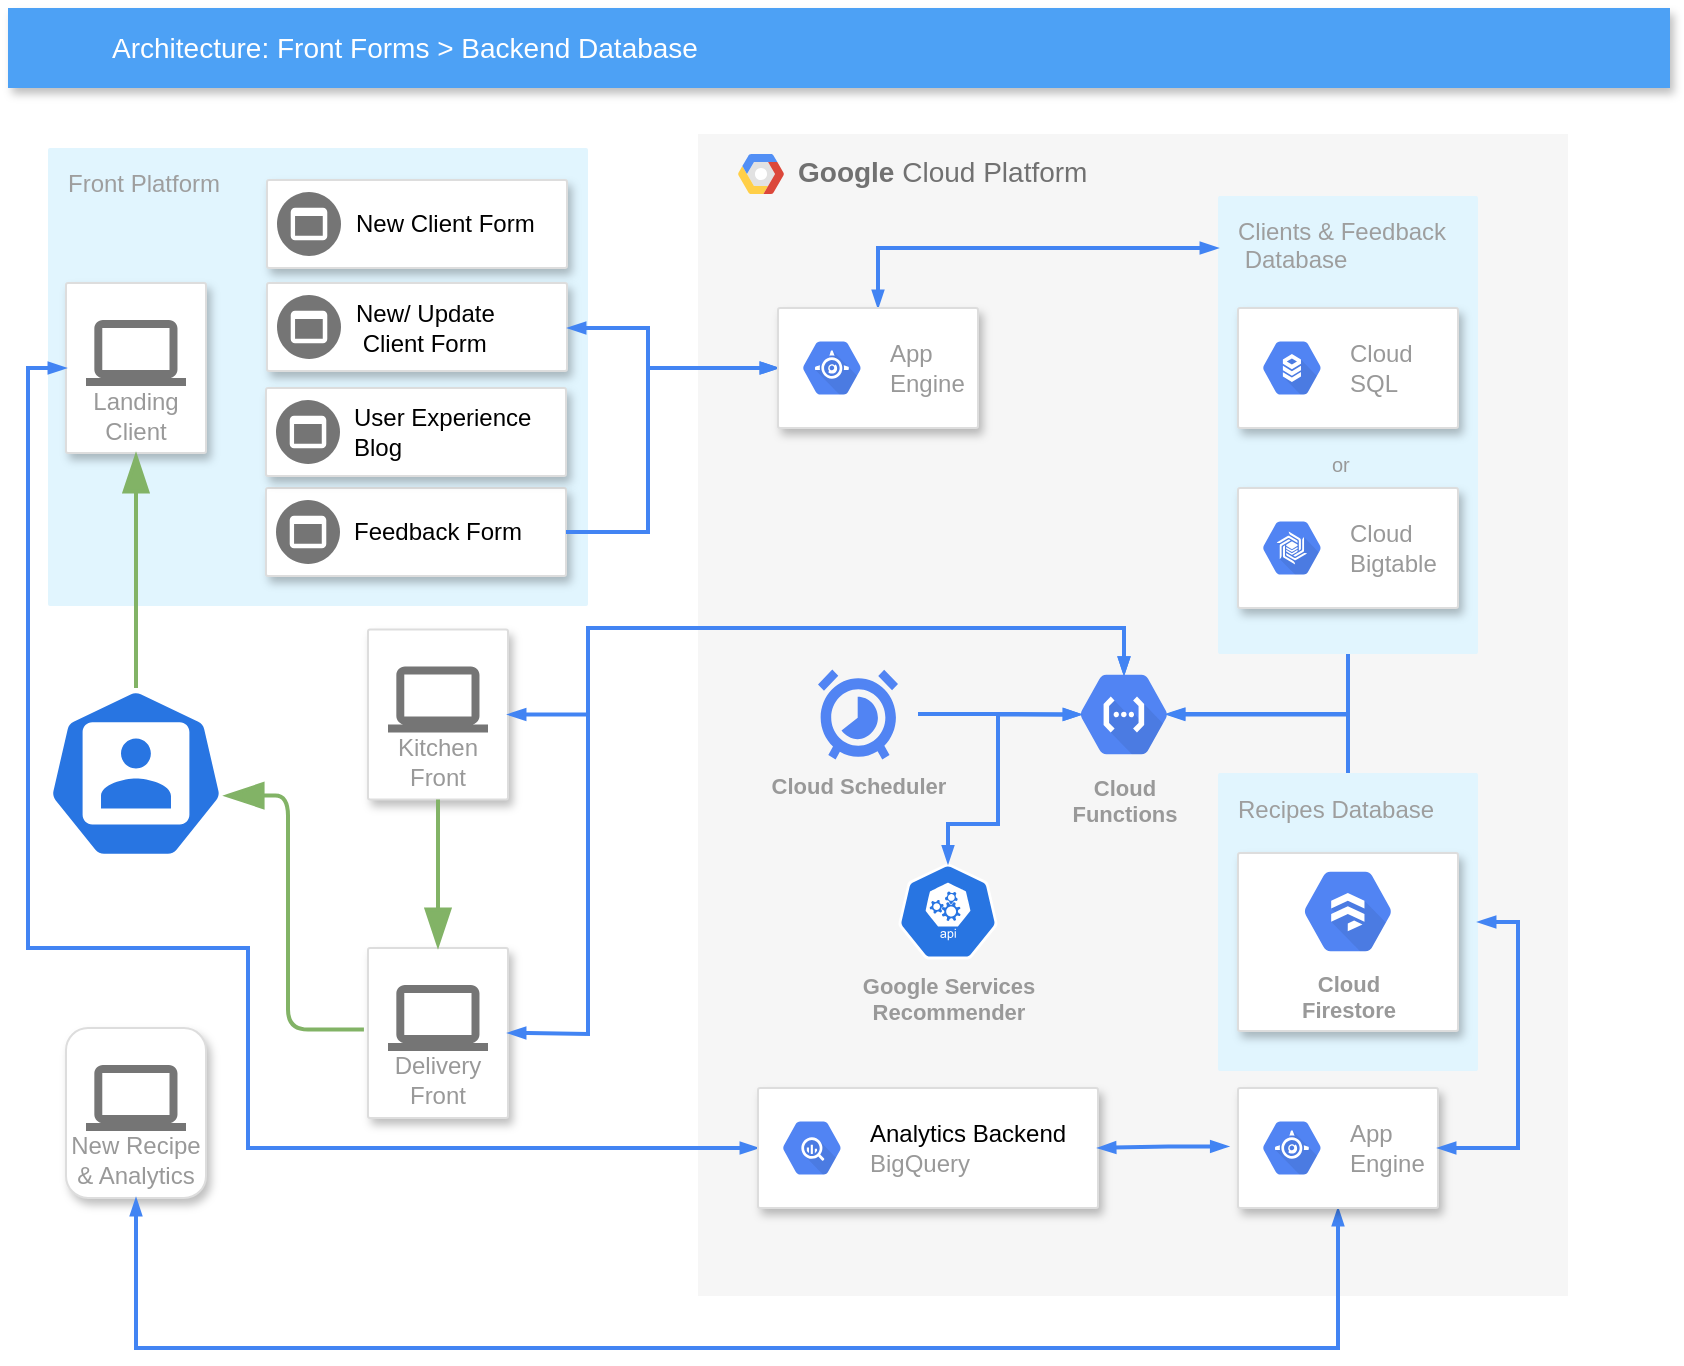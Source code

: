 <mxfile version="16.5.6" type="github">
  <diagram id="f106602c-feb2-e66a-4537-3a34d633f6aa" name="Page-1">
    <mxGraphModel dx="1497" dy="842" grid="1" gridSize="10" guides="1" tooltips="1" connect="1" arrows="1" fold="1" page="1" pageScale="1" pageWidth="1169" pageHeight="827" background="none" math="0" shadow="0">
      <root>
        <mxCell id="0" />
        <mxCell id="1" parent="0" />
        <mxCell id="FHsYfPul3T1H2HVqNf66-598" value="Front Platform" style="rounded=1;absoluteArcSize=1;arcSize=2;html=1;strokeColor=none;gradientColor=none;shadow=0;dashed=0;strokeColor=none;fontSize=12;fontColor=#9E9E9E;align=left;verticalAlign=top;spacing=10;spacingTop=-4;fillColor=#E1F5FE;" vertex="1" parent="1">
          <mxGeometry x="260" y="130" width="270" height="229" as="geometry" />
        </mxCell>
        <mxCell id="14" value="&lt;b&gt;Google &lt;/b&gt;Cloud Platform" style="fillColor=#F6F6F6;strokeColor=none;shadow=0;gradientColor=none;fontSize=14;align=left;spacing=10;fontColor=#717171;9E9E9E;verticalAlign=top;spacingTop=-4;fontStyle=0;spacingLeft=40;html=1;container=0;" parent="1" vertex="1">
          <mxGeometry x="585" y="123" width="435" height="581" as="geometry" />
        </mxCell>
        <mxCell id="2" value="Architecture: Front Forms &amp;gt; Backend Database" style="fillColor=#4DA1F5;strokeColor=none;shadow=1;gradientColor=none;fontSize=14;align=left;spacingLeft=50;fontColor=#ffffff;html=1;" parent="1" vertex="1">
          <mxGeometry x="240" y="60" width="831" height="40" as="geometry" />
        </mxCell>
        <mxCell id="495" value="Landing Client" style="strokeColor=#dddddd;fillColor=#ffffff;shadow=1;strokeWidth=1;rounded=1;absoluteArcSize=1;arcSize=2;labelPosition=center;verticalLabelPosition=middle;align=center;verticalAlign=bottom;spacingLeft=0;fontColor=#999999;fontSize=12;whiteSpace=wrap;spacingBottom=2;html=1;" parent="1" vertex="1">
          <mxGeometry x="269" y="197.5" width="70" height="85" as="geometry" />
        </mxCell>
        <mxCell id="496" value="" style="dashed=0;connectable=0;html=1;fillColor=#757575;strokeColor=none;shape=mxgraph.gcp2.laptop;part=1;" parent="495" vertex="1">
          <mxGeometry x="0.5" width="50" height="33" relative="1" as="geometry">
            <mxPoint x="-25" y="18.5" as="offset" />
          </mxGeometry>
        </mxCell>
        <mxCell id="497" value="" style="strokeColor=#dddddd;fillColor=#ffffff;shadow=1;strokeWidth=1;rounded=1;absoluteArcSize=1;arcSize=2;fontSize=10;fontColor=#999999;align=left;html=1;" parent="1" vertex="1">
          <mxGeometry x="369.5" y="146" width="150" height="44" as="geometry" />
        </mxCell>
        <mxCell id="498" value="New Client Form" style="dashed=0;connectable=0;html=1;fillColor=#757575;strokeColor=none;shape=mxgraph.gcp2.frontend_platform_services;part=1;labelPosition=right;verticalLabelPosition=middle;align=left;verticalAlign=middle;spacingLeft=5;fontColor=#000000;fontSize=12;" parent="497" vertex="1">
          <mxGeometry y="0.5" width="32" height="32" relative="1" as="geometry">
            <mxPoint x="5" y="-16" as="offset" />
          </mxGeometry>
        </mxCell>
        <mxCell id="FHsYfPul3T1H2HVqNf66-531" value="Kitchen Front" style="strokeColor=#dddddd;fillColor=#ffffff;shadow=1;strokeWidth=1;rounded=1;absoluteArcSize=1;arcSize=2;labelPosition=center;verticalLabelPosition=middle;align=center;verticalAlign=bottom;spacingLeft=0;fontColor=#999999;fontSize=12;whiteSpace=wrap;spacingBottom=2;html=1;" vertex="1" parent="1">
          <mxGeometry x="420" y="370.75" width="70" height="85" as="geometry" />
        </mxCell>
        <mxCell id="FHsYfPul3T1H2HVqNf66-532" value="" style="dashed=0;connectable=0;html=1;fillColor=#757575;strokeColor=none;shape=mxgraph.gcp2.laptop;part=1;" vertex="1" parent="FHsYfPul3T1H2HVqNf66-531">
          <mxGeometry x="0.5" width="50" height="33" relative="1" as="geometry">
            <mxPoint x="-25" y="18.5" as="offset" />
          </mxGeometry>
        </mxCell>
        <mxCell id="FHsYfPul3T1H2HVqNf66-533" value="Delivery Front" style="strokeColor=#dddddd;fillColor=#ffffff;shadow=1;strokeWidth=1;rounded=1;absoluteArcSize=1;arcSize=2;labelPosition=center;verticalLabelPosition=middle;align=center;verticalAlign=bottom;spacingLeft=0;fontColor=#999999;fontSize=12;whiteSpace=wrap;spacingBottom=2;html=1;" vertex="1" parent="1">
          <mxGeometry x="420" y="530" width="70" height="85" as="geometry" />
        </mxCell>
        <mxCell id="FHsYfPul3T1H2HVqNf66-534" value="" style="dashed=0;connectable=0;html=1;fillColor=#757575;strokeColor=none;shape=mxgraph.gcp2.laptop;part=1;" vertex="1" parent="FHsYfPul3T1H2HVqNf66-533">
          <mxGeometry x="0.5" width="50" height="33" relative="1" as="geometry">
            <mxPoint x="-25" y="18.5" as="offset" />
          </mxGeometry>
        </mxCell>
        <mxCell id="FHsYfPul3T1H2HVqNf66-535" style="edgeStyle=orthogonalEdgeStyle;rounded=0;html=1;labelBackgroundColor=none;startArrow=blockThin;startFill=1;endArrow=blockThin;endFill=1;jettySize=auto;orthogonalLoop=1;strokeColor=#4284F3;strokeWidth=2;fontSize=10;fontColor=#999999;align=center;dashed=0;endSize=4;startSize=4;exitX=1;exitY=0.5;exitDx=0;exitDy=0;entryX=0.5;entryY=0.16;entryDx=0;entryDy=0;entryPerimeter=0;" edge="1" parent="1" source="FHsYfPul3T1H2HVqNf66-531" target="FHsYfPul3T1H2HVqNf66-520">
          <mxGeometry relative="1" as="geometry">
            <Array as="points">
              <mxPoint x="490" y="413" />
              <mxPoint x="530" y="413" />
              <mxPoint x="530" y="370" />
              <mxPoint x="798" y="370" />
            </Array>
            <mxPoint x="529" y="255" as="sourcePoint" />
            <mxPoint x="609" y="255" as="targetPoint" />
          </mxGeometry>
        </mxCell>
        <mxCell id="FHsYfPul3T1H2HVqNf66-536" style="edgeStyle=orthogonalEdgeStyle;rounded=0;html=1;labelBackgroundColor=none;startArrow=blockThin;startFill=1;endArrow=blockThin;endFill=1;jettySize=auto;orthogonalLoop=1;strokeColor=#4284F3;strokeWidth=2;fontSize=10;fontColor=#999999;align=center;dashed=0;endSize=4;startSize=4;exitX=1;exitY=0.5;exitDx=0;exitDy=0;entryX=0.5;entryY=0.16;entryDx=0;entryDy=0;entryPerimeter=0;" edge="1" parent="1" source="FHsYfPul3T1H2HVqNf66-533" target="FHsYfPul3T1H2HVqNf66-520">
          <mxGeometry relative="1" as="geometry">
            <Array as="points">
              <mxPoint x="500" y="573" />
              <mxPoint x="530" y="573" />
              <mxPoint x="530" y="370" />
              <mxPoint x="783" y="370" />
            </Array>
            <mxPoint x="500" y="482.5" as="sourcePoint" />
            <mxPoint x="793" y="388.04" as="targetPoint" />
          </mxGeometry>
        </mxCell>
        <mxCell id="FHsYfPul3T1H2HVqNf66-538" value="" style="sketch=0;html=1;dashed=0;whitespace=wrap;fillColor=#2875E2;strokeColor=#ffffff;points=[[0.005,0.63,0],[0.1,0.2,0],[0.9,0.2,0],[0.5,0,0],[0.995,0.63,0],[0.72,0.99,0],[0.5,1,0],[0.28,0.99,0]];shape=mxgraph.kubernetes.icon;prIcon=user" vertex="1" parent="1">
          <mxGeometry x="259.5" y="400.0" width="89" height="85.44" as="geometry" />
        </mxCell>
        <mxCell id="FHsYfPul3T1H2HVqNf66-542" style="edgeStyle=orthogonalEdgeStyle;rounded=1;html=1;labelBackgroundColor=none;startArrow=blockThin;startFill=1;endArrow=none;endFill=0;jettySize=auto;orthogonalLoop=1;strokeColor=#82b366;strokeWidth=2;fontSize=10;fontColor=#999999;align=center;dashed=0;endSize=15;startSize=15;entryX=-0.029;entryY=0.48;entryDx=0;entryDy=0;entryPerimeter=0;fillColor=#d5e8d4;exitX=0.995;exitY=0.63;exitDx=0;exitDy=0;exitPerimeter=0;" edge="1" parent="1" source="FHsYfPul3T1H2HVqNf66-538" target="FHsYfPul3T1H2HVqNf66-533">
          <mxGeometry relative="1" as="geometry">
            <Array as="points">
              <mxPoint x="380" y="454" />
              <mxPoint x="380" y="571" />
            </Array>
            <mxPoint x="350" y="540" as="sourcePoint" />
            <mxPoint x="400" y="570" as="targetPoint" />
          </mxGeometry>
        </mxCell>
        <mxCell id="FHsYfPul3T1H2HVqNf66-543" value="" style="strokeColor=#dddddd;fillColor=#ffffff;shadow=1;strokeWidth=1;rounded=1;absoluteArcSize=1;arcSize=2;fontSize=10;fontColor=#999999;align=left;html=1;" vertex="1" parent="1">
          <mxGeometry x="369" y="300" width="150" height="44" as="geometry" />
        </mxCell>
        <mxCell id="FHsYfPul3T1H2HVqNf66-544" value="Feedback Form" style="dashed=0;connectable=0;html=1;fillColor=#757575;strokeColor=none;shape=mxgraph.gcp2.frontend_platform_services;part=1;labelPosition=right;verticalLabelPosition=middle;align=left;verticalAlign=middle;spacingLeft=5;fontColor=#000000;fontSize=12;" vertex="1" parent="FHsYfPul3T1H2HVqNf66-543">
          <mxGeometry y="0.5" width="32" height="32" relative="1" as="geometry">
            <mxPoint x="5" y="-16" as="offset" />
          </mxGeometry>
        </mxCell>
        <mxCell id="FHsYfPul3T1H2HVqNf66-545" style="edgeStyle=orthogonalEdgeStyle;rounded=0;html=1;labelBackgroundColor=none;startArrow=none;startFill=0;endArrow=blockThin;endFill=1;jettySize=auto;orthogonalLoop=1;strokeColor=#4284F3;strokeWidth=2;fontSize=10;fontColor=#999999;align=center;dashed=0;endSize=4;startSize=4;exitX=1;exitY=0.5;exitDx=0;exitDy=0;entryX=0;entryY=0.5;entryDx=0;entryDy=0;" edge="1" parent="1" source="FHsYfPul3T1H2HVqNf66-543" target="FHsYfPul3T1H2HVqNf66-563">
          <mxGeometry relative="1" as="geometry">
            <Array as="points">
              <mxPoint x="560" y="322" />
              <mxPoint x="560" y="240" />
            </Array>
            <mxPoint x="166.351" y="440" as="sourcePoint" />
            <mxPoint x="705" y="603" as="targetPoint" />
          </mxGeometry>
        </mxCell>
        <mxCell id="FHsYfPul3T1H2HVqNf66-555" value="New Recipe&lt;br&gt;&amp;amp; Analytics" style="strokeColor=#dddddd;fillColor=#ffffff;shadow=1;strokeWidth=1;rounded=1;absoluteArcSize=1;arcSize=22;labelPosition=center;verticalLabelPosition=middle;align=center;verticalAlign=bottom;spacingLeft=0;fontColor=#999999;fontSize=12;whiteSpace=wrap;spacingBottom=2;html=1;" vertex="1" parent="1">
          <mxGeometry x="269" y="570" width="70" height="85" as="geometry" />
        </mxCell>
        <mxCell id="FHsYfPul3T1H2HVqNf66-556" value="" style="dashed=0;connectable=0;html=1;fillColor=#757575;strokeColor=none;shape=mxgraph.gcp2.laptop;part=1;" vertex="1" parent="FHsYfPul3T1H2HVqNf66-555">
          <mxGeometry x="0.5" width="50" height="33" relative="1" as="geometry">
            <mxPoint x="-25" y="18.5" as="offset" />
          </mxGeometry>
        </mxCell>
        <mxCell id="FHsYfPul3T1H2HVqNf66-557" style="edgeStyle=orthogonalEdgeStyle;rounded=0;html=1;labelBackgroundColor=none;startArrow=blockThin;startFill=1;endArrow=blockThin;endFill=1;jettySize=auto;orthogonalLoop=1;strokeColor=#4284F3;strokeWidth=2;fontSize=10;fontColor=#999999;align=center;dashed=0;endSize=4;startSize=4;exitX=0.5;exitY=1;exitDx=0;exitDy=0;entryX=0.5;entryY=1;entryDx=0;entryDy=0;" edge="1" parent="1" source="FHsYfPul3T1H2HVqNf66-589" target="FHsYfPul3T1H2HVqNf66-555">
          <mxGeometry relative="1" as="geometry">
            <mxPoint x="309" y="250" as="sourcePoint" />
            <mxPoint x="379" y="250" as="targetPoint" />
            <Array as="points">
              <mxPoint x="905" y="730" />
              <mxPoint x="304" y="730" />
            </Array>
          </mxGeometry>
        </mxCell>
        <mxCell id="FHsYfPul3T1H2HVqNf66-561" value="" style="strokeColor=#dddddd;fillColor=#ffffff;shadow=1;strokeWidth=1;rounded=1;absoluteArcSize=1;arcSize=2;fontSize=10;fontColor=#999999;align=left;html=1;" vertex="1" parent="1">
          <mxGeometry x="369" y="250" width="150" height="44" as="geometry" />
        </mxCell>
        <mxCell id="FHsYfPul3T1H2HVqNf66-562" value="User Experience &lt;br&gt;Blog" style="dashed=0;connectable=0;html=1;fillColor=#757575;strokeColor=none;shape=mxgraph.gcp2.frontend_platform_services;part=1;labelPosition=right;verticalLabelPosition=middle;align=left;verticalAlign=middle;spacingLeft=5;fontColor=#000000;fontSize=12;" vertex="1" parent="FHsYfPul3T1H2HVqNf66-561">
          <mxGeometry y="0.5" width="32" height="32" relative="1" as="geometry">
            <mxPoint x="5" y="-16" as="offset" />
          </mxGeometry>
        </mxCell>
        <mxCell id="FHsYfPul3T1H2HVqNf66-591" style="edgeStyle=orthogonalEdgeStyle;rounded=0;html=1;labelBackgroundColor=none;startArrow=blockThin;startFill=1;endArrow=blockThin;endFill=1;jettySize=auto;orthogonalLoop=1;strokeColor=#4284F3;strokeWidth=2;fontSize=10;fontColor=#999999;align=center;dashed=0;endSize=4;startSize=4;exitX=0;exitY=0.5;exitDx=0;exitDy=0;entryX=0;entryY=0.5;entryDx=0;entryDy=0;" edge="1" parent="1" source="495" target="501">
          <mxGeometry relative="1" as="geometry">
            <mxPoint x="750" y="710" as="targetPoint" />
            <Array as="points">
              <mxPoint x="250" y="240" />
              <mxPoint x="250" y="530" />
              <mxPoint x="360" y="530" />
              <mxPoint x="360" y="630" />
            </Array>
            <mxPoint x="577.54" y="224.217" as="sourcePoint" />
          </mxGeometry>
        </mxCell>
        <mxCell id="FHsYfPul3T1H2HVqNf66-593" value="" style="strokeColor=#dddddd;fillColor=#ffffff;shadow=1;strokeWidth=1;rounded=1;absoluteArcSize=1;arcSize=2;fontSize=10;fontColor=#999999;align=left;html=1;" vertex="1" parent="1">
          <mxGeometry x="369.5" y="197.5" width="150" height="44" as="geometry" />
        </mxCell>
        <mxCell id="FHsYfPul3T1H2HVqNf66-594" value="New/ Update&lt;br&gt;&amp;nbsp;Client Form" style="dashed=0;connectable=0;html=1;fillColor=#757575;strokeColor=none;shape=mxgraph.gcp2.frontend_platform_services;part=1;labelPosition=right;verticalLabelPosition=middle;align=left;verticalAlign=middle;spacingLeft=5;fontColor=#000000;fontSize=12;" vertex="1" parent="FHsYfPul3T1H2HVqNf66-593">
          <mxGeometry y="0.5" width="32" height="32" relative="1" as="geometry">
            <mxPoint x="5" y="-16" as="offset" />
          </mxGeometry>
        </mxCell>
        <mxCell id="FHsYfPul3T1H2HVqNf66-595" style="edgeStyle=orthogonalEdgeStyle;rounded=0;html=1;labelBackgroundColor=none;startArrow=blockThin;startFill=1;endArrow=blockThin;endFill=1;jettySize=auto;orthogonalLoop=1;strokeColor=#4284F3;strokeWidth=2;fontSize=10;fontColor=#999999;align=center;dashed=0;endSize=4;startSize=4;exitX=0;exitY=0.5;exitDx=0;exitDy=0;" edge="1" parent="1" source="FHsYfPul3T1H2HVqNf66-563">
          <mxGeometry relative="1" as="geometry">
            <mxPoint x="520" y="220" as="targetPoint" />
            <Array as="points">
              <mxPoint x="560" y="240" />
              <mxPoint x="560" y="220" />
            </Array>
            <mxPoint x="670" y="220" as="sourcePoint" />
          </mxGeometry>
        </mxCell>
        <mxCell id="FHsYfPul3T1H2HVqNf66-597" style="edgeStyle=orthogonalEdgeStyle;rounded=1;html=1;labelBackgroundColor=none;startArrow=blockThin;startFill=1;endArrow=none;endFill=0;jettySize=auto;orthogonalLoop=1;strokeColor=#82b366;strokeWidth=2;fontSize=10;fontColor=#999999;align=center;dashed=0;endSize=15;startSize=15;entryX=0.5;entryY=0;entryDx=0;entryDy=0;entryPerimeter=0;fillColor=#d5e8d4;exitX=0.5;exitY=1;exitDx=0;exitDy=0;" edge="1" parent="1" source="495" target="FHsYfPul3T1H2HVqNf66-538">
          <mxGeometry relative="1" as="geometry">
            <Array as="points">
              <mxPoint x="304" y="400" />
              <mxPoint x="304" y="400" />
            </Array>
            <mxPoint x="400" y="430" as="sourcePoint" />
            <mxPoint x="427.97" y="580.8" as="targetPoint" />
          </mxGeometry>
        </mxCell>
        <mxCell id="15" value="" style="shape=mxgraph.gcp2.google_cloud_platform;fillColor=#F6F6F6;strokeColor=none;shadow=0;gradientColor=none;" parent="1" vertex="1">
          <mxGeometry x="605" y="133" width="23" height="20" as="geometry">
            <mxPoint x="20" y="10" as="offset" />
          </mxGeometry>
        </mxCell>
        <mxCell id="FHsYfPul3T1H2HVqNf66-516" value="Cloud Scheduler" style="html=1;fillColor=#5184F3;strokeColor=none;verticalAlign=top;labelPosition=center;verticalLabelPosition=bottom;align=center;fontSize=11;fontStyle=1;fontColor=#999999;shape=mxgraph.gcp2.cloud_scheduler" vertex="1" parent="1">
          <mxGeometry x="645" y="390.77" width="40" height="44.95" as="geometry" />
        </mxCell>
        <mxCell id="FHsYfPul3T1H2HVqNf66-520" value="Cloud&#xa;Functions" style="sketch=0;html=1;fillColor=#5184F3;strokeColor=none;verticalAlign=top;labelPosition=center;verticalLabelPosition=bottom;align=center;spacingTop=-6;fontSize=11;fontStyle=1;fontColor=#999999;shape=mxgraph.gcp2.hexIcon;prIcon=cloud_functions" vertex="1" parent="1">
          <mxGeometry x="765" y="384" width="66" height="58.5" as="geometry" />
        </mxCell>
        <mxCell id="FHsYfPul3T1H2HVqNf66-524" style="edgeStyle=orthogonalEdgeStyle;rounded=0;html=1;labelBackgroundColor=none;startArrow=none;startFill=0;endArrow=blockThin;endFill=1;jettySize=auto;orthogonalLoop=1;strokeColor=#4284F3;strokeWidth=2;fontSize=10;fontColor=#999999;align=center;dashed=0;endSize=4;startSize=4;entryX=0.175;entryY=0.5;entryDx=0;entryDy=0;entryPerimeter=0;" edge="1" parent="1" target="FHsYfPul3T1H2HVqNf66-520">
          <mxGeometry relative="1" as="geometry">
            <Array as="points">
              <mxPoint x="735" y="413" />
              <mxPoint x="735" y="413" />
            </Array>
            <mxPoint x="695" y="413" as="sourcePoint" />
            <mxPoint x="765" y="404" as="targetPoint" />
          </mxGeometry>
        </mxCell>
        <mxCell id="FHsYfPul3T1H2HVqNf66-527" value="Recipes Database" style="rounded=1;absoluteArcSize=1;arcSize=2;html=1;strokeColor=none;gradientColor=none;shadow=0;dashed=0;strokeColor=none;fontSize=12;fontColor=#9E9E9E;align=left;verticalAlign=top;spacing=10;spacingTop=-4;fillColor=#E1F5FE;" vertex="1" parent="1">
          <mxGeometry x="845" y="442.5" width="130" height="149" as="geometry" />
        </mxCell>
        <mxCell id="FHsYfPul3T1H2HVqNf66-528" value="" style="strokeColor=#dddddd;fillColor=#ffffff;shadow=1;strokeWidth=1;rounded=1;absoluteArcSize=1;arcSize=2;fontSize=10;fontColor=#999999;align=left;html=1;" vertex="1" parent="1">
          <mxGeometry x="855" y="482.5" width="110" height="89" as="geometry" />
        </mxCell>
        <mxCell id="511" value="Clients &amp;amp; Feedback&lt;br&gt;&amp;nbsp;Database" style="rounded=1;absoluteArcSize=1;arcSize=2;html=1;strokeColor=none;gradientColor=none;shadow=0;dashed=0;strokeColor=none;fontSize=12;fontColor=#9E9E9E;align=left;verticalAlign=top;spacing=10;spacingTop=-4;fillColor=#E1F5FE;" parent="1" vertex="1">
          <mxGeometry x="845" y="154" width="130" height="229" as="geometry" />
        </mxCell>
        <mxCell id="505" value="" style="strokeColor=#dddddd;fillColor=#ffffff;shadow=1;strokeWidth=1;rounded=1;absoluteArcSize=1;arcSize=2;fontSize=10;fontColor=#999999;align=left;html=1;" parent="1" vertex="1">
          <mxGeometry x="855" y="300" width="110" height="60" as="geometry" />
        </mxCell>
        <mxCell id="506" value="Cloud&#xa;Bigtable" style="dashed=0;connectable=0;html=1;fillColor=#5184F3;strokeColor=none;shape=mxgraph.gcp2.hexIcon;prIcon=cloud_bigtable;part=1;labelPosition=right;verticalLabelPosition=middle;align=left;verticalAlign=middle;spacingLeft=5;fontColor=#999999;fontSize=12;" parent="505" vertex="1">
          <mxGeometry y="0.5" width="44" height="39" relative="1" as="geometry">
            <mxPoint x="5" y="-19.5" as="offset" />
          </mxGeometry>
        </mxCell>
        <mxCell id="516" value="or" style="text;html=1;resizable=0;points=[];autosize=1;align=left;verticalAlign=top;spacingTop=-4;fontSize=10;fontColor=#999999;" parent="1" vertex="1">
          <mxGeometry x="900" y="280" width="20" height="10" as="geometry" />
        </mxCell>
        <mxCell id="503" value="" style="strokeColor=#dddddd;fillColor=#ffffff;shadow=1;strokeWidth=1;rounded=1;absoluteArcSize=1;arcSize=2;fontSize=10;fontColor=#999999;align=left;html=1;" parent="1" vertex="1">
          <mxGeometry x="855" y="210" width="110" height="60" as="geometry" />
        </mxCell>
        <mxCell id="504" value="Cloud&#xa;SQL" style="dashed=0;connectable=0;html=1;fillColor=#5184F3;strokeColor=none;shape=mxgraph.gcp2.hexIcon;prIcon=cloud_sql;part=1;labelPosition=right;verticalLabelPosition=middle;align=left;verticalAlign=middle;spacingLeft=5;fontColor=#999999;fontSize=12;" parent="503" vertex="1">
          <mxGeometry y="0.5" width="44" height="39" relative="1" as="geometry">
            <mxPoint x="5" y="-19.5" as="offset" />
          </mxGeometry>
        </mxCell>
        <mxCell id="FHsYfPul3T1H2HVqNf66-549" value="Cloud&#xa;Firestore" style="sketch=0;html=1;fillColor=#5184F3;strokeColor=none;verticalAlign=top;labelPosition=center;verticalLabelPosition=bottom;align=center;spacingTop=-6;fontSize=11;fontStyle=1;fontColor=#999999;shape=mxgraph.gcp2.hexIcon;prIcon=cloud_firestore" vertex="1" parent="1">
          <mxGeometry x="877" y="482.5" width="66" height="58.5" as="geometry" />
        </mxCell>
        <mxCell id="FHsYfPul3T1H2HVqNf66-530" style="edgeStyle=orthogonalEdgeStyle;rounded=0;html=1;labelBackgroundColor=none;startArrow=none;startFill=0;endArrow=blockThin;endFill=1;jettySize=auto;orthogonalLoop=1;strokeColor=#4284F3;strokeWidth=2;fontSize=10;fontColor=#999999;align=center;dashed=0;endSize=4;startSize=4;exitX=0.5;exitY=0;exitDx=0;exitDy=0;entryX=0.825;entryY=0.5;entryDx=0;entryDy=0;entryPerimeter=0;" edge="1" parent="1" source="FHsYfPul3T1H2HVqNf66-527" target="FHsYfPul3T1H2HVqNf66-520">
          <mxGeometry relative="1" as="geometry">
            <Array as="points">
              <mxPoint x="910" y="413" />
            </Array>
            <mxPoint x="919" y="360" as="sourcePoint" />
            <mxPoint x="825" y="400" as="targetPoint" />
          </mxGeometry>
        </mxCell>
        <mxCell id="FHsYfPul3T1H2HVqNf66-525" style="edgeStyle=orthogonalEdgeStyle;rounded=0;html=1;labelBackgroundColor=none;startArrow=none;startFill=0;endArrow=blockThin;endFill=1;jettySize=auto;orthogonalLoop=1;strokeColor=#4284F3;strokeWidth=2;fontSize=10;fontColor=#999999;align=center;dashed=0;endSize=4;startSize=4;exitX=0.5;exitY=1;exitDx=0;exitDy=0;entryX=0.825;entryY=0.5;entryDx=0;entryDy=0;entryPerimeter=0;" edge="1" parent="1" source="511" target="FHsYfPul3T1H2HVqNf66-520">
          <mxGeometry relative="1" as="geometry">
            <Array as="points">
              <mxPoint x="910" y="413" />
              <mxPoint x="820" y="413" />
            </Array>
            <mxPoint x="909" y="350" as="sourcePoint" />
            <mxPoint x="825" y="410" as="targetPoint" />
          </mxGeometry>
        </mxCell>
        <mxCell id="FHsYfPul3T1H2HVqNf66-550" value="Google Services&lt;br&gt;Recommender" style="sketch=0;html=1;dashed=0;whitespace=wrap;fillColor=#2875E2;strokeColor=#ffffff;points=[[0.005,0.63,0],[0.1,0.2,0],[0.9,0.2,0],[0.5,0,0],[0.995,0.63,0],[0.72,0.99,0],[0.5,1,0],[0.28,0.99,0]];shape=mxgraph.kubernetes.icon;prIcon=api;verticalAlign=top;labelPosition=center;verticalLabelPosition=bottom;align=center;fontSize=11;fontColor=#999999;fontStyle=1" vertex="1" parent="1">
          <mxGeometry x="685" y="487.75" width="50" height="48" as="geometry" />
        </mxCell>
        <mxCell id="501" value="" style="strokeColor=#dddddd;fillColor=#ffffff;shadow=1;strokeWidth=1;rounded=1;absoluteArcSize=1;arcSize=2;fontSize=10;fontColor=#999999;align=left;html=1;" parent="1" vertex="1">
          <mxGeometry x="615" y="600" width="170" height="60" as="geometry" />
        </mxCell>
        <mxCell id="502" value="&lt;font color=&quot;#000000&quot;&gt;Analytics Backend&lt;/font&gt;&lt;br&gt;BigQuery" style="dashed=0;connectable=0;html=1;fillColor=#5184F3;strokeColor=none;shape=mxgraph.gcp2.hexIcon;prIcon=bigquery;part=1;labelPosition=right;verticalLabelPosition=middle;align=left;verticalAlign=middle;spacingLeft=5;fontColor=#999999;fontSize=12;" parent="501" vertex="1">
          <mxGeometry y="0.5" width="44" height="39" relative="1" as="geometry">
            <mxPoint x="5" y="-19.5" as="offset" />
          </mxGeometry>
        </mxCell>
        <mxCell id="512" style="edgeStyle=orthogonalEdgeStyle;rounded=0;html=1;labelBackgroundColor=none;startArrow=blockThin;startFill=1;endArrow=blockThin;endFill=1;jettySize=auto;orthogonalLoop=1;strokeColor=#4284F3;strokeWidth=2;fontSize=10;fontColor=#999999;align=center;dashed=0;endSize=4;startSize=4;exitX=-0.048;exitY=0.487;exitDx=0;exitDy=0;exitPerimeter=0;" parent="1" source="FHsYfPul3T1H2HVqNf66-589" target="501" edge="1">
          <mxGeometry relative="1" as="geometry">
            <mxPoint x="1105" y="630" as="sourcePoint" />
            <Array as="points" />
          </mxGeometry>
        </mxCell>
        <mxCell id="FHsYfPul3T1H2HVqNf66-560" style="edgeStyle=orthogonalEdgeStyle;rounded=0;html=1;labelBackgroundColor=none;startArrow=blockThin;startFill=1;endArrow=blockThin;endFill=1;jettySize=auto;orthogonalLoop=1;strokeColor=#4284F3;strokeWidth=2;fontSize=10;fontColor=#999999;align=center;dashed=0;endSize=4;startSize=4;entryX=0.175;entryY=0.5;entryDx=0;entryDy=0;entryPerimeter=0;exitX=0.5;exitY=0;exitDx=0;exitDy=0;exitPerimeter=0;" edge="1" parent="1" source="FHsYfPul3T1H2HVqNf66-550" target="FHsYfPul3T1H2HVqNf66-520">
          <mxGeometry relative="1" as="geometry">
            <Array as="points">
              <mxPoint x="710" y="468" />
              <mxPoint x="735" y="468" />
              <mxPoint x="735" y="413" />
            </Array>
            <mxPoint x="705" y="423" as="sourcePoint" />
            <mxPoint x="786.55" y="423.25" as="targetPoint" />
          </mxGeometry>
        </mxCell>
        <mxCell id="510" style="edgeStyle=orthogonalEdgeStyle;rounded=0;html=1;labelBackgroundColor=none;startArrow=blockThin;startFill=1;endArrow=blockThin;endFill=1;jettySize=auto;orthogonalLoop=1;strokeColor=#4284F3;strokeWidth=2;fontSize=10;fontColor=#999999;align=center;dashed=0;endSize=4;startSize=4;exitX=0.5;exitY=0;exitDx=0;exitDy=0;" parent="1" source="FHsYfPul3T1H2HVqNf66-563" target="511" edge="1">
          <mxGeometry relative="1" as="geometry">
            <mxPoint x="724" y="180" as="targetPoint" />
            <Array as="points">
              <mxPoint x="675" y="180" />
            </Array>
          </mxGeometry>
        </mxCell>
        <mxCell id="FHsYfPul3T1H2HVqNf66-563" value="" style="strokeColor=#dddddd;shadow=1;strokeWidth=1;rounded=1;absoluteArcSize=1;arcSize=2;fontSize=11;fontColor=#999999;" vertex="1" parent="1">
          <mxGeometry x="625" y="210" width="100" height="60" as="geometry" />
        </mxCell>
        <mxCell id="FHsYfPul3T1H2HVqNf66-564" value="App&#xa;Engine" style="sketch=0;dashed=0;connectable=0;html=1;fillColor=#5184F3;strokeColor=none;shape=mxgraph.gcp2.hexIcon;prIcon=app_engine;part=1;labelPosition=right;verticalLabelPosition=middle;align=left;verticalAlign=middle;spacingLeft=5;fontColor=#999999;fontSize=12;" vertex="1" parent="FHsYfPul3T1H2HVqNf66-563">
          <mxGeometry y="0.5" width="44" height="39" relative="1" as="geometry">
            <mxPoint x="5" y="-19.5" as="offset" />
          </mxGeometry>
        </mxCell>
        <mxCell id="FHsYfPul3T1H2HVqNf66-589" value="" style="strokeColor=#dddddd;shadow=1;strokeWidth=1;rounded=1;absoluteArcSize=1;arcSize=2;fontSize=11;fontColor=#999999;" vertex="1" parent="1">
          <mxGeometry x="855" y="600" width="100" height="60" as="geometry" />
        </mxCell>
        <mxCell id="FHsYfPul3T1H2HVqNf66-590" value="App&#xa;Engine" style="sketch=0;dashed=0;connectable=0;html=1;fillColor=#5184F3;strokeColor=none;shape=mxgraph.gcp2.hexIcon;prIcon=app_engine;part=1;labelPosition=right;verticalLabelPosition=middle;align=left;verticalAlign=middle;spacingLeft=5;fontColor=#999999;fontSize=12;" vertex="1" parent="FHsYfPul3T1H2HVqNf66-589">
          <mxGeometry y="0.5" width="44" height="39" relative="1" as="geometry">
            <mxPoint x="5" y="-19.5" as="offset" />
          </mxGeometry>
        </mxCell>
        <mxCell id="FHsYfPul3T1H2HVqNf66-592" style="edgeStyle=orthogonalEdgeStyle;rounded=0;html=1;labelBackgroundColor=none;startArrow=blockThin;startFill=1;endArrow=blockThin;endFill=1;jettySize=auto;orthogonalLoop=1;strokeColor=#4284F3;strokeWidth=2;fontSize=10;fontColor=#999999;align=center;dashed=0;endSize=4;startSize=4;entryX=1;entryY=0.5;entryDx=0;entryDy=0;exitX=1;exitY=0.5;exitDx=0;exitDy=0;" edge="1" parent="1" source="FHsYfPul3T1H2HVqNf66-527" target="FHsYfPul3T1H2HVqNf66-589">
          <mxGeometry relative="1" as="geometry">
            <mxPoint x="915" y="650" as="sourcePoint" />
            <mxPoint x="1065" y="242.5" as="targetPoint" />
            <Array as="points">
              <mxPoint x="995" y="517" />
              <mxPoint x="995" y="630" />
            </Array>
          </mxGeometry>
        </mxCell>
        <mxCell id="FHsYfPul3T1H2HVqNf66-600" style="edgeStyle=orthogonalEdgeStyle;rounded=1;html=1;labelBackgroundColor=none;startArrow=blockThin;startFill=1;endArrow=none;endFill=0;jettySize=auto;orthogonalLoop=1;strokeColor=#82b366;strokeWidth=2;fontSize=10;fontColor=#999999;align=center;dashed=0;endSize=15;startSize=15;entryX=0.5;entryY=1;entryDx=0;entryDy=0;fillColor=#d5e8d4;exitX=0.5;exitY=0;exitDx=0;exitDy=0;" edge="1" parent="1" source="FHsYfPul3T1H2HVqNf66-533" target="FHsYfPul3T1H2HVqNf66-531">
          <mxGeometry relative="1" as="geometry">
            <Array as="points">
              <mxPoint x="455" y="490" />
              <mxPoint x="455" y="490" />
            </Array>
            <mxPoint x="358.055" y="463.827" as="sourcePoint" />
            <mxPoint x="427.97" y="580.8" as="targetPoint" />
          </mxGeometry>
        </mxCell>
      </root>
    </mxGraphModel>
  </diagram>
</mxfile>
